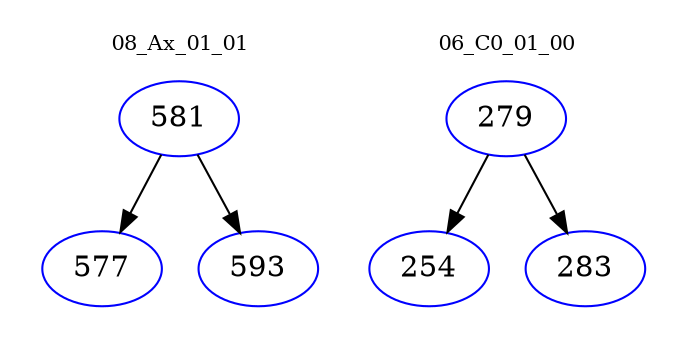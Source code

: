 digraph{
subgraph cluster_0 {
color = white
label = "08_Ax_01_01";
fontsize=10;
T0_581 [label="581", color="blue"]
T0_581 -> T0_577 [color="black"]
T0_577 [label="577", color="blue"]
T0_581 -> T0_593 [color="black"]
T0_593 [label="593", color="blue"]
}
subgraph cluster_1 {
color = white
label = "06_C0_01_00";
fontsize=10;
T1_279 [label="279", color="blue"]
T1_279 -> T1_254 [color="black"]
T1_254 [label="254", color="blue"]
T1_279 -> T1_283 [color="black"]
T1_283 [label="283", color="blue"]
}
}
